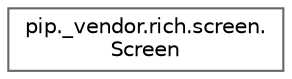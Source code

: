 digraph "Graphical Class Hierarchy"
{
 // LATEX_PDF_SIZE
  bgcolor="transparent";
  edge [fontname=Helvetica,fontsize=10,labelfontname=Helvetica,labelfontsize=10];
  node [fontname=Helvetica,fontsize=10,shape=box,height=0.2,width=0.4];
  rankdir="LR";
  Node0 [id="Node000000",label="pip._vendor.rich.screen.\lScreen",height=0.2,width=0.4,color="grey40", fillcolor="white", style="filled",URL="$d4/d4d/classpip_1_1__vendor_1_1rich_1_1screen_1_1Screen.html",tooltip=" "];
}
